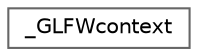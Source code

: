 digraph "类继承关系图"
{
 // LATEX_PDF_SIZE
  bgcolor="transparent";
  edge [fontname=Helvetica,fontsize=10,labelfontname=Helvetica,labelfontsize=10];
  node [fontname=Helvetica,fontsize=10,shape=box,height=0.2,width=0.4];
  rankdir="LR";
  Node0 [id="Node000000",label="_GLFWcontext",height=0.2,width=0.4,color="grey40", fillcolor="white", style="filled",URL="$struct___g_l_f_wcontext.html",tooltip=" "];
}
